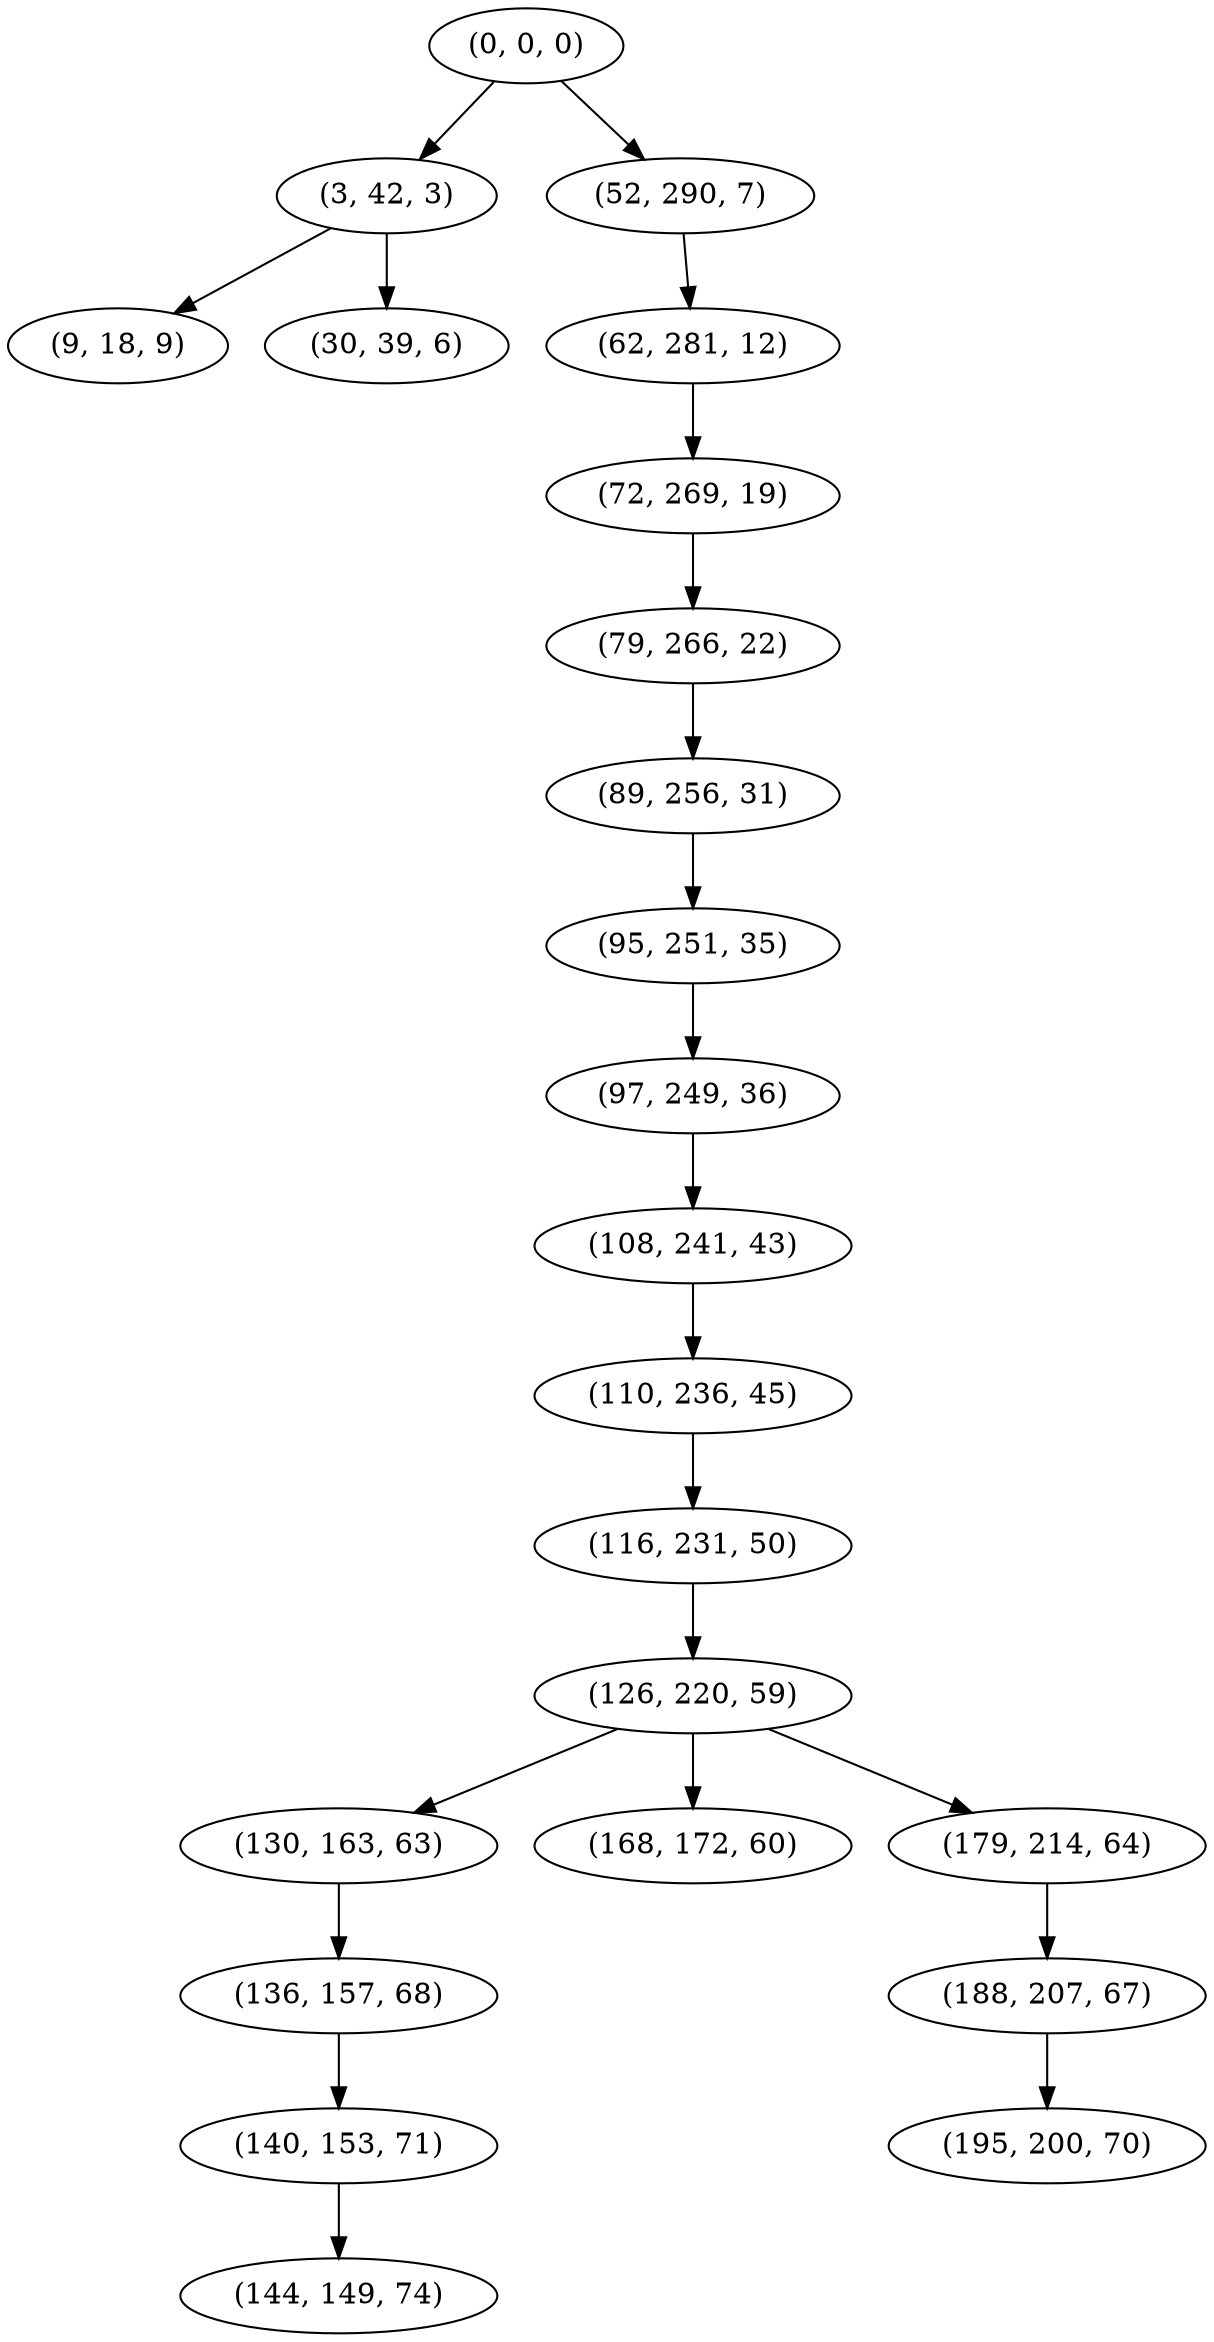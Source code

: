 digraph tree {
    "(0, 0, 0)";
    "(3, 42, 3)";
    "(9, 18, 9)";
    "(30, 39, 6)";
    "(52, 290, 7)";
    "(62, 281, 12)";
    "(72, 269, 19)";
    "(79, 266, 22)";
    "(89, 256, 31)";
    "(95, 251, 35)";
    "(97, 249, 36)";
    "(108, 241, 43)";
    "(110, 236, 45)";
    "(116, 231, 50)";
    "(126, 220, 59)";
    "(130, 163, 63)";
    "(136, 157, 68)";
    "(140, 153, 71)";
    "(144, 149, 74)";
    "(168, 172, 60)";
    "(179, 214, 64)";
    "(188, 207, 67)";
    "(195, 200, 70)";
    "(0, 0, 0)" -> "(3, 42, 3)";
    "(0, 0, 0)" -> "(52, 290, 7)";
    "(3, 42, 3)" -> "(9, 18, 9)";
    "(3, 42, 3)" -> "(30, 39, 6)";
    "(52, 290, 7)" -> "(62, 281, 12)";
    "(62, 281, 12)" -> "(72, 269, 19)";
    "(72, 269, 19)" -> "(79, 266, 22)";
    "(79, 266, 22)" -> "(89, 256, 31)";
    "(89, 256, 31)" -> "(95, 251, 35)";
    "(95, 251, 35)" -> "(97, 249, 36)";
    "(97, 249, 36)" -> "(108, 241, 43)";
    "(108, 241, 43)" -> "(110, 236, 45)";
    "(110, 236, 45)" -> "(116, 231, 50)";
    "(116, 231, 50)" -> "(126, 220, 59)";
    "(126, 220, 59)" -> "(130, 163, 63)";
    "(126, 220, 59)" -> "(168, 172, 60)";
    "(126, 220, 59)" -> "(179, 214, 64)";
    "(130, 163, 63)" -> "(136, 157, 68)";
    "(136, 157, 68)" -> "(140, 153, 71)";
    "(140, 153, 71)" -> "(144, 149, 74)";
    "(179, 214, 64)" -> "(188, 207, 67)";
    "(188, 207, 67)" -> "(195, 200, 70)";
}
